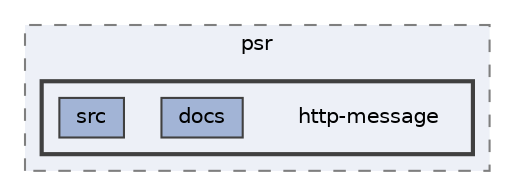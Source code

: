 digraph "plugins/learndash-certificate-builder/vendor/psr/http-message"
{
 // LATEX_PDF_SIZE
  bgcolor="transparent";
  edge [fontname=Helvetica,fontsize=10,labelfontname=Helvetica,labelfontsize=10];
  node [fontname=Helvetica,fontsize=10,shape=box,height=0.2,width=0.4];
  compound=true
  subgraph clusterdir_eb14d45b3faedecee4ec3062b013d106 {
    graph [ bgcolor="#edf0f7", pencolor="grey50", label="psr", fontname=Helvetica,fontsize=10 style="filled,dashed", URL="dir_eb14d45b3faedecee4ec3062b013d106.html",tooltip=""]
  subgraph clusterdir_83800be3c17a721025c9570ace989383 {
    graph [ bgcolor="#edf0f7", pencolor="grey25", label="", fontname=Helvetica,fontsize=10 style="filled,bold", URL="dir_83800be3c17a721025c9570ace989383.html",tooltip=""]
    dir_83800be3c17a721025c9570ace989383 [shape=plaintext, label="http-message"];
  dir_d1eefdc505472f2118b049c07d7eddb9 [label="docs", fillcolor="#a2b4d6", color="grey25", style="filled", URL="dir_d1eefdc505472f2118b049c07d7eddb9.html",tooltip=""];
  dir_98c5a2d3dbccde355b4fa52b98db286c [label="src", fillcolor="#a2b4d6", color="grey25", style="filled", URL="dir_98c5a2d3dbccde355b4fa52b98db286c.html",tooltip=""];
  }
  }
}
